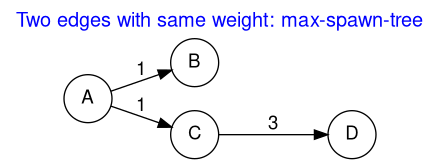 @startdot
digraph a {
    label = "Two edges with same weight: max-spawn-tree"
    labelloc  =  t
    fontsize  = 15
    fontcolor = blue

    fontname="Helvetica,Arial,sans-serif"
    node [fontname="Helvetica,Arial,sans-serif"]
    edge [fontname="Helvetica,Arial,sans-serif"]
    rankdir=LR;
    node [shape = circle];
    edge[arrowhead="normal"];
    A -> B [label = "1", minlen=1];
    A -> C [label = "1", minlen=1];
    C -> D [label = "3", minlen=2];
}
@enddot
